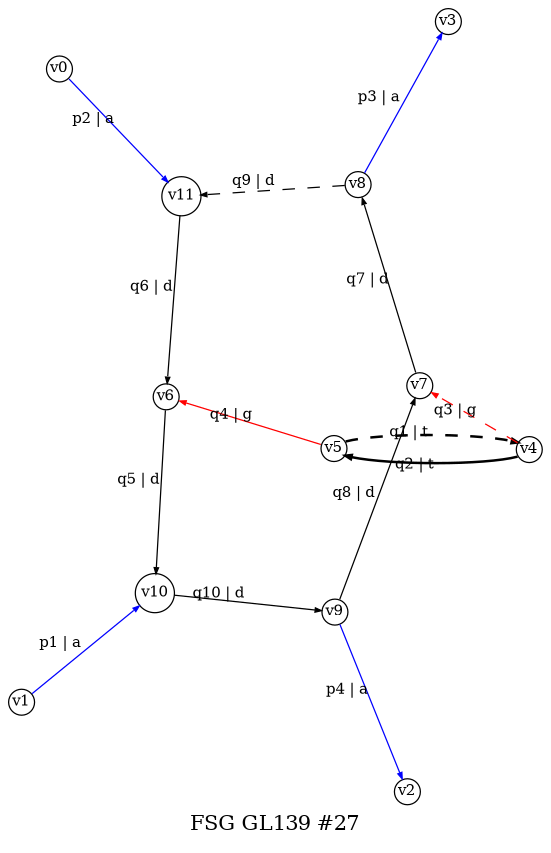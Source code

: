 digraph dot_27_0_GL139 {
label="FSG GL139 #27";
noverlap="scale"; layout="neato";
graph [ fontsize=10,ratio=1.5 ];
node [ fontsize=7,shape=circle,margin=0,height=0.01,penwidth=0.6 ];
edge [ fontsize=7,arrowsize=0.3,penwidth=0.6 ];
"v1" -> "v10" [label="p1 | a",color="blue",penwidth="0.6",style="solid"];
"v0" -> "v11" [label="p2 | a",color="blue",penwidth="0.6",style="solid"];
"v8" -> "v3" [label="p3 | a",color="blue",penwidth="0.6",style="solid"];
"v9" -> "v2" [label="p4 | a",color="blue",penwidth="0.6",style="solid"];
"v5" -> "v4" [label="q1 | t",color="black",penwidth="1.2",style="dashed"];
"v4" -> "v5" [label="q2 | t",color="black",penwidth="1.2",style="solid"];
"v4" -> "v7" [label="q3 | g",color="red",penwidth="0.6",style="dashed"];
"v5" -> "v6" [label="q4 | g",color="red",penwidth="0.6",style="solid"];
"v6" -> "v10" [label="q5 | d",color="black",penwidth="0.6",style="solid"];
"v11" -> "v6" [label="q6 | d",color="black",penwidth="0.6",style="solid"];
"v7" -> "v8" [label="q7 | d",color="black",penwidth="0.6",style="solid"];
"v9" -> "v7" [label="q8 | d",color="black",penwidth="0.6",style="solid"];
"v8" -> "v11" [label="q9 | d",color="black",penwidth="0.6",style="dashed"];
"v10" -> "v9" [label="q10 | d",color="black",penwidth="0.6",style="solid"];
}